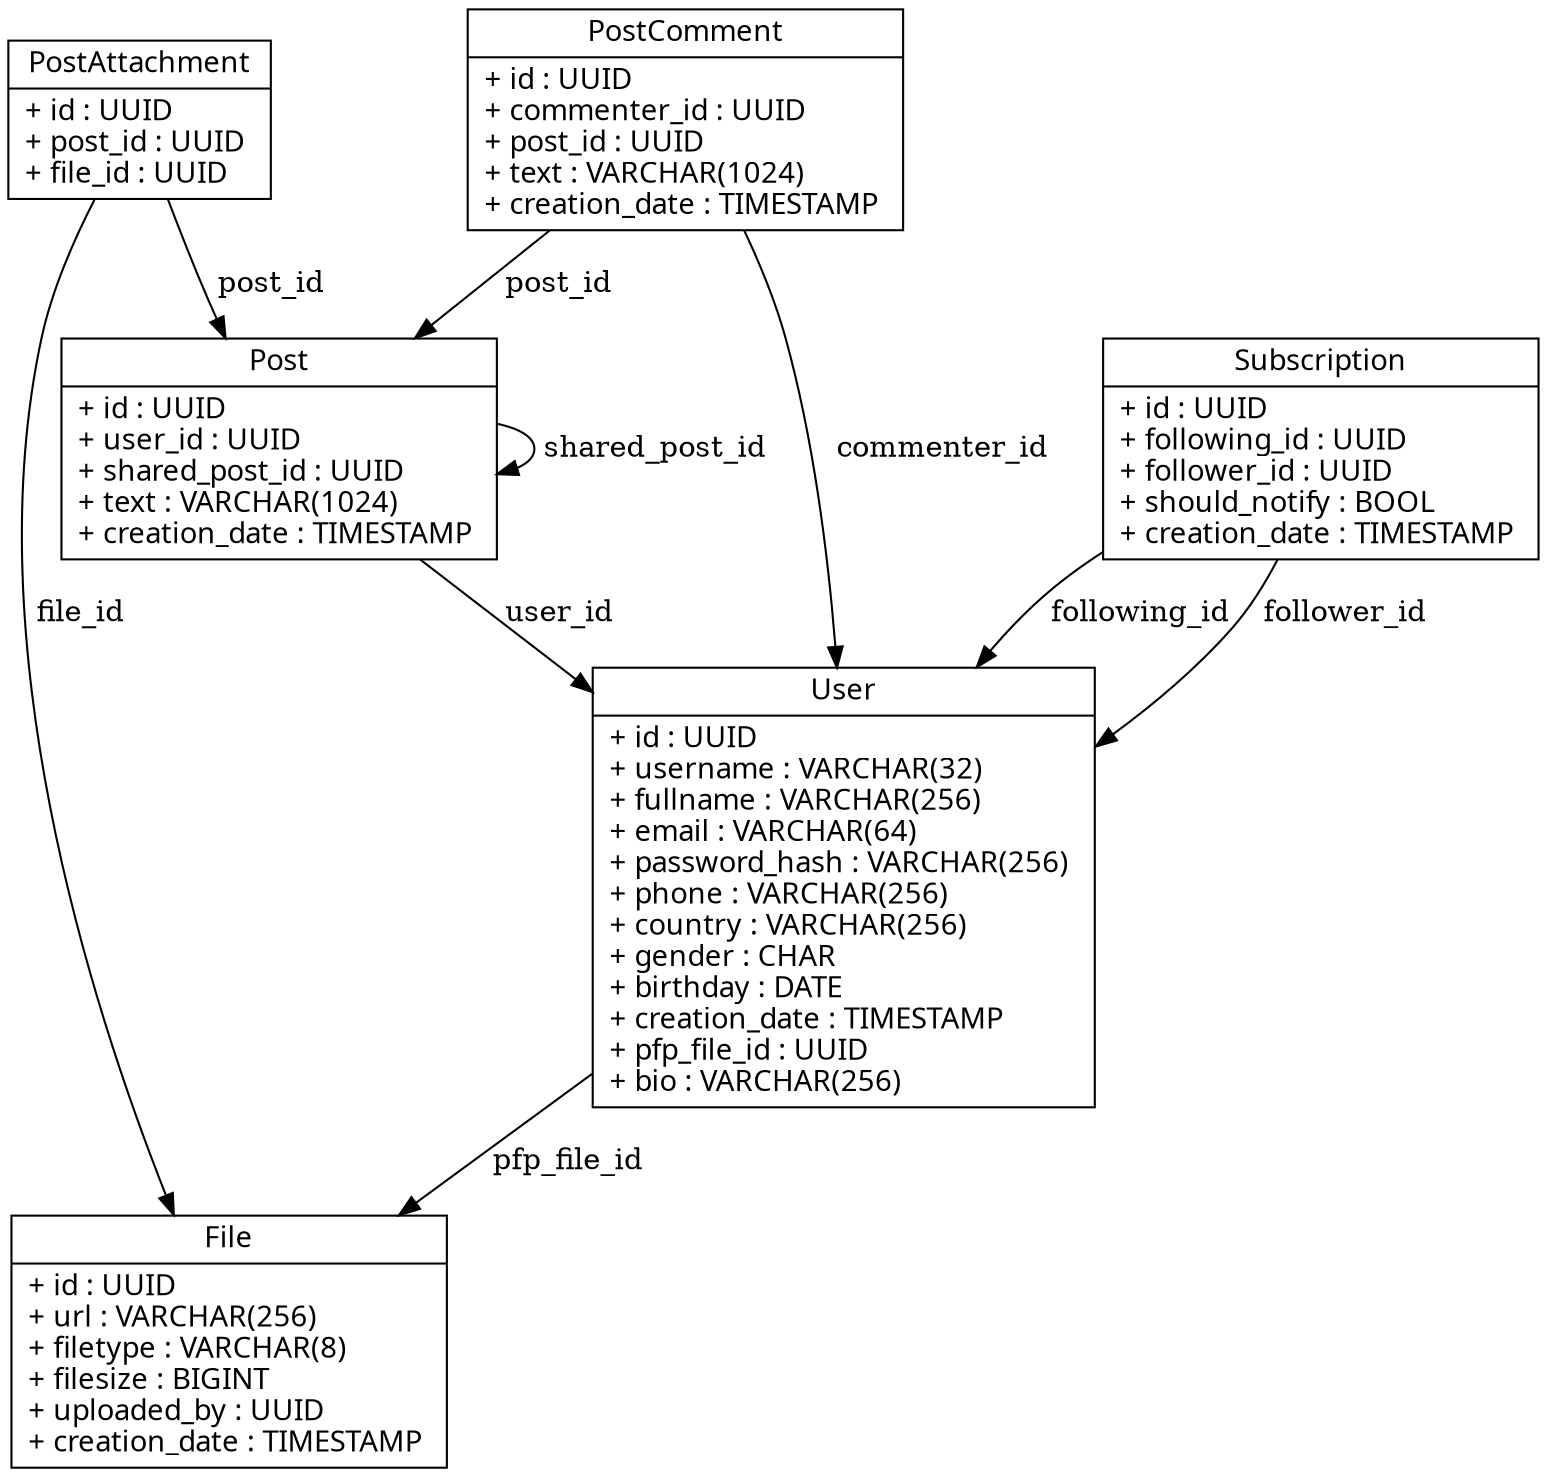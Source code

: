 digraph ERDiagram {
    node [shape=record, fontname="Mononoki"];

    File [label="{File|
    + id              : UUID
    \l+ url           : VARCHAR(256)
    \l+ filetype      : VARCHAR(8)
    \l+ filesize      : BIGINT
    \l+ uploaded_by   : UUID
    \l+ creation_date : TIMESTAMP
    \l}"];

    User [label="{User|
    + id              : UUID
    \l+ username      : VARCHAR(32)
    \l+ fullname      : VARCHAR(256)
    \l+ email         : VARCHAR(64)
    \l+ password_hash : VARCHAR(256)
    \l+ phone         : VARCHAR(256)
    \l+ country       : VARCHAR(256)
    \l+ gender        : CHAR
    \l+ birthday      : DATE
    \l+ creation_date : TIMESTAMP
    \l+ pfp_file_id   : UUID
    \l+ bio           : VARCHAR(256)
    \l}"];

    Post [label="{Post|
    + id               : UUID
    \l+ user_id        : UUID
    \l+ shared_post_id : UUID
    \l+ text           : VARCHAR(1024)
    \l+ creation_date  : TIMESTAMP
    \l}"];

    PostAttachment [label="{PostAttachment|
    + id        : UUID
    \l+ post_id : UUID
    \l+ file_id : UUID
    \l}"];

    PostComment [label="{PostComment|
    + id              : UUID
    \l+ commenter_id  : UUID
    \l+ post_id       : UUID
    \l+ text          : VARCHAR(1024)
    \l+ creation_date : TIMESTAMP
    \l}"];

    Subscription [label="{Subscription|
    + id              : UUID
    \l+ following_id  : UUID
    \l+ follower_id   : UUID
    \l+ should_notify : BOOL
    \l+ creation_date : TIMESTAMP
    \l}"];

    // Relations
    User -> File [label=" pfp_file_id"];
    Post -> User [label=" user_id"];
    Post -> Post [label=" shared_post_id"];
    PostAttachment -> Post [label=" post_id"];
    PostAttachment -> File [label=" file_id"];
    PostComment -> User [label=" commenter_id"];
    PostComment -> Post [label=" post_id"];
    Subscription -> User [label=" following_id"];
    Subscription -> User [label=" follower_id"];
}
